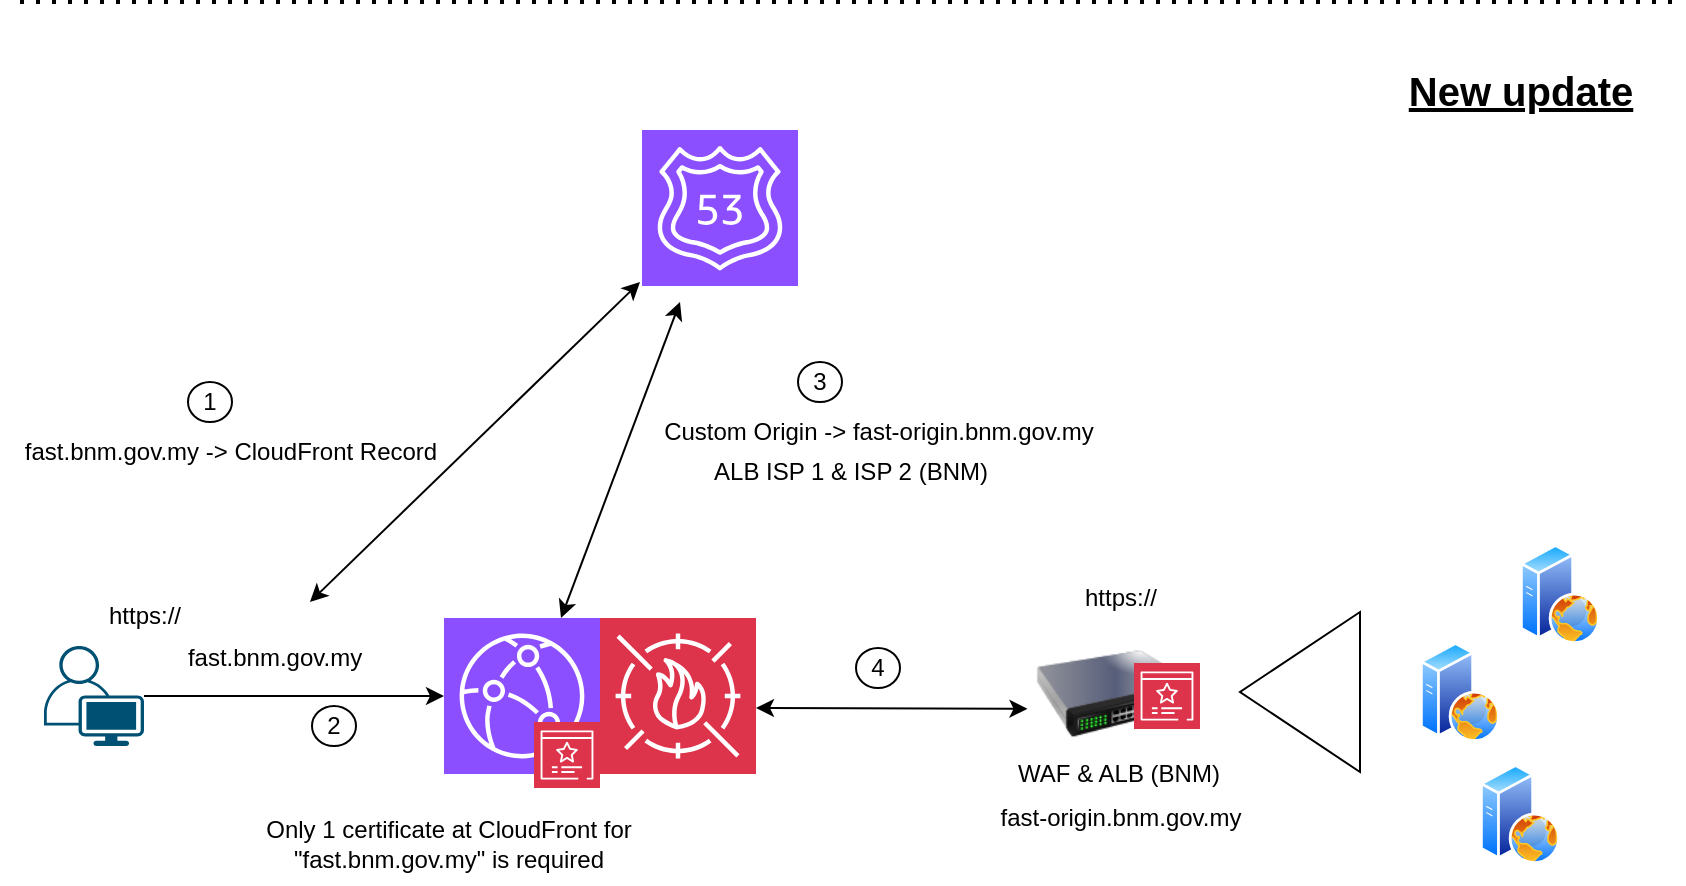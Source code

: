 <mxfile version="22.1.21" type="github">
  <diagram name="Page-1" id="U_xuJ-hQydTFbC9t58jh">
    <mxGraphModel dx="984" dy="589" grid="1" gridSize="10" guides="1" tooltips="1" connect="1" arrows="1" fold="1" page="1" pageScale="1" pageWidth="850" pageHeight="1100" math="0" shadow="0">
      <root>
        <mxCell id="0" />
        <mxCell id="1" parent="0" />
        <mxCell id="0SC08fXxSFEZPIBnkhzN-6" style="edgeStyle=orthogonalEdgeStyle;rounded=0;orthogonalLoop=1;jettySize=auto;html=1;" parent="1" source="0SC08fXxSFEZPIBnkhzN-4" edge="1">
          <mxGeometry relative="1" as="geometry">
            <mxPoint x="222" y="887" as="targetPoint" />
          </mxGeometry>
        </mxCell>
        <mxCell id="0SC08fXxSFEZPIBnkhzN-4" value="" style="points=[[0.35,0,0],[0.98,0.51,0],[1,0.71,0],[0.67,1,0],[0,0.795,0],[0,0.65,0]];verticalLabelPosition=bottom;sketch=0;html=1;verticalAlign=top;aspect=fixed;align=center;pointerEvents=1;shape=mxgraph.cisco19.user;fillColor=#005073;strokeColor=none;" parent="1" vertex="1">
          <mxGeometry x="22" y="862" width="50" height="50" as="geometry" />
        </mxCell>
        <mxCell id="0SC08fXxSFEZPIBnkhzN-7" value="" style="sketch=0;points=[[0,0,0],[0.25,0,0],[0.5,0,0],[0.75,0,0],[1,0,0],[0,1,0],[0.25,1,0],[0.5,1,0],[0.75,1,0],[1,1,0],[0,0.25,0],[0,0.5,0],[0,0.75,0],[1,0.25,0],[1,0.5,0],[1,0.75,0]];outlineConnect=0;fontColor=#232F3E;fillColor=#8C4FFF;strokeColor=#ffffff;dashed=0;verticalLabelPosition=bottom;verticalAlign=top;align=center;html=1;fontSize=12;fontStyle=0;aspect=fixed;shape=mxgraph.aws4.resourceIcon;resIcon=mxgraph.aws4.cloudfront;" parent="1" vertex="1">
          <mxGeometry x="222" y="848" width="78" height="78" as="geometry" />
        </mxCell>
        <mxCell id="0SC08fXxSFEZPIBnkhzN-12" value="" style="image;html=1;image=img/lib/clip_art/networking/Switch_128x128.png" parent="1" vertex="1">
          <mxGeometry x="518" y="851" width="82" height="70" as="geometry" />
        </mxCell>
        <mxCell id="0SC08fXxSFEZPIBnkhzN-13" value="" style="sketch=0;points=[[0,0,0],[0.25,0,0],[0.5,0,0],[0.75,0,0],[1,0,0],[0,1,0],[0.25,1,0],[0.5,1,0],[0.75,1,0],[1,1,0],[0,0.25,0],[0,0.5,0],[0,0.75,0],[1,0.25,0],[1,0.5,0],[1,0.75,0]];outlineConnect=0;fontColor=#232F3E;fillColor=#DD344C;strokeColor=#ffffff;dashed=0;verticalLabelPosition=bottom;verticalAlign=top;align=center;html=1;fontSize=12;fontStyle=0;aspect=fixed;shape=mxgraph.aws4.resourceIcon;resIcon=mxgraph.aws4.waf;" parent="1" vertex="1">
          <mxGeometry x="300" y="848" width="78" height="78" as="geometry" />
        </mxCell>
        <mxCell id="0SC08fXxSFEZPIBnkhzN-17" value="" style="endArrow=none;dashed=1;html=1;dashPattern=1 3;strokeWidth=2;rounded=0;" parent="1" edge="1">
          <mxGeometry width="50" height="50" relative="1" as="geometry">
            <mxPoint x="10" y="540" as="sourcePoint" />
            <mxPoint x="840" y="540" as="targetPoint" />
          </mxGeometry>
        </mxCell>
        <mxCell id="0SC08fXxSFEZPIBnkhzN-32" value="&lt;div style=&quot;font-size: 20px;&quot;&gt;New update&lt;/div&gt;" style="text;html=1;align=center;verticalAlign=middle;resizable=0;points=[];autosize=1;strokeColor=none;fillColor=none;fontStyle=5;fontSize=20;" parent="1" vertex="1">
          <mxGeometry x="690" y="564" width="140" height="40" as="geometry" />
        </mxCell>
        <mxCell id="0SC08fXxSFEZPIBnkhzN-35" value="WAF &amp;amp; ALB (BNM)" style="text;html=1;align=center;verticalAlign=middle;resizable=0;points=[];autosize=1;strokeColor=none;fillColor=none;" parent="1" vertex="1">
          <mxGeometry x="494" y="911" width="130" height="30" as="geometry" />
        </mxCell>
        <mxCell id="0SC08fXxSFEZPIBnkhzN-36" value="" style="image;aspect=fixed;perimeter=ellipsePerimeter;html=1;align=center;shadow=0;dashed=0;spacingTop=3;image=img/lib/active_directory/web_server.svg;" parent="1" vertex="1">
          <mxGeometry x="710" y="860" width="40" height="50" as="geometry" />
        </mxCell>
        <mxCell id="0SC08fXxSFEZPIBnkhzN-38" value="" style="image;aspect=fixed;perimeter=ellipsePerimeter;html=1;align=center;shadow=0;dashed=0;spacingTop=3;image=img/lib/active_directory/web_server.svg;" parent="1" vertex="1">
          <mxGeometry x="760" y="811" width="40" height="50" as="geometry" />
        </mxCell>
        <mxCell id="0SC08fXxSFEZPIBnkhzN-39" value="" style="image;aspect=fixed;perimeter=ellipsePerimeter;html=1;align=center;shadow=0;dashed=0;spacingTop=3;image=img/lib/active_directory/web_server.svg;fontStyle=1" parent="1" vertex="1">
          <mxGeometry x="740" y="921" width="40" height="50" as="geometry" />
        </mxCell>
        <mxCell id="0SC08fXxSFEZPIBnkhzN-43" value="1" style="ellipse;whiteSpace=wrap;html=1;" parent="1" vertex="1">
          <mxGeometry x="94" y="730" width="22" height="20" as="geometry" />
        </mxCell>
        <mxCell id="0SC08fXxSFEZPIBnkhzN-55" value="" style="triangle;whiteSpace=wrap;html=1;rotation=-180;fillColor=none;" parent="1" vertex="1">
          <mxGeometry x="620" y="845" width="60" height="80" as="geometry" />
        </mxCell>
        <mxCell id="0SC08fXxSFEZPIBnkhzN-56" value="https://" style="text;html=1;align=center;verticalAlign=middle;resizable=0;points=[];autosize=1;strokeColor=none;fillColor=none;" parent="1" vertex="1">
          <mxGeometry x="530" y="823" width="60" height="30" as="geometry" />
        </mxCell>
        <mxCell id="0SC08fXxSFEZPIBnkhzN-60" value="fast.bnm.gov.my" style="text;html=1;align=center;verticalAlign=middle;resizable=0;points=[];autosize=1;strokeColor=none;fillColor=none;" parent="1" vertex="1">
          <mxGeometry x="82" y="853" width="110" height="30" as="geometry" />
        </mxCell>
        <mxCell id="0SC08fXxSFEZPIBnkhzN-61" value="" style="sketch=0;points=[[0,0,0],[0.25,0,0],[0.5,0,0],[0.75,0,0],[1,0,0],[0,1,0],[0.25,1,0],[0.5,1,0],[0.75,1,0],[1,1,0],[0,0.25,0],[0,0.5,0],[0,0.75,0],[1,0.25,0],[1,0.5,0],[1,0.75,0]];outlineConnect=0;fontColor=#232F3E;fillColor=#DD344C;strokeColor=#ffffff;dashed=0;verticalLabelPosition=bottom;verticalAlign=top;align=center;html=1;fontSize=12;fontStyle=0;aspect=fixed;shape=mxgraph.aws4.resourceIcon;resIcon=mxgraph.aws4.certificate_manager_3;" parent="1" vertex="1">
          <mxGeometry x="267" y="900" width="33" height="33" as="geometry" />
        </mxCell>
        <mxCell id="0SC08fXxSFEZPIBnkhzN-62" value="https://" style="text;html=1;align=center;verticalAlign=middle;resizable=0;points=[];autosize=1;strokeColor=none;fillColor=none;" parent="1" vertex="1">
          <mxGeometry x="42" y="832" width="60" height="30" as="geometry" />
        </mxCell>
        <mxCell id="0SC08fXxSFEZPIBnkhzN-74" value="" style="sketch=0;points=[[0,0,0],[0.25,0,0],[0.5,0,0],[0.75,0,0],[1,0,0],[0,1,0],[0.25,1,0],[0.5,1,0],[0.75,1,0],[1,1,0],[0,0.25,0],[0,0.5,0],[0,0.75,0],[1,0.25,0],[1,0.5,0],[1,0.75,0]];outlineConnect=0;fontColor=#232F3E;fillColor=#8C4FFF;strokeColor=#ffffff;dashed=0;verticalLabelPosition=bottom;verticalAlign=top;align=center;html=1;fontSize=12;fontStyle=0;aspect=fixed;shape=mxgraph.aws4.resourceIcon;resIcon=mxgraph.aws4.route_53;" parent="1" vertex="1">
          <mxGeometry x="321" y="604" width="78" height="78" as="geometry" />
        </mxCell>
        <mxCell id="0SC08fXxSFEZPIBnkhzN-76" value="fast.bnm.gov.my -&amp;gt; CloudFront Record" style="text;html=1;align=center;verticalAlign=middle;resizable=0;points=[];autosize=1;strokeColor=none;fillColor=none;" parent="1" vertex="1">
          <mxGeometry y="750" width="230" height="30" as="geometry" />
        </mxCell>
        <mxCell id="0SC08fXxSFEZPIBnkhzN-80" value="" style="endArrow=classic;startArrow=classic;html=1;rounded=0;" parent="1" edge="1">
          <mxGeometry width="50" height="50" relative="1" as="geometry">
            <mxPoint x="155" y="840" as="sourcePoint" />
            <mxPoint x="320" y="680" as="targetPoint" />
          </mxGeometry>
        </mxCell>
        <mxCell id="0SC08fXxSFEZPIBnkhzN-81" value="" style="endArrow=classic;startArrow=classic;html=1;rounded=0;exitX=0.75;exitY=0;exitDx=0;exitDy=0;exitPerimeter=0;" parent="1" source="0SC08fXxSFEZPIBnkhzN-7" edge="1">
          <mxGeometry width="50" height="50" relative="1" as="geometry">
            <mxPoint x="185" y="853" as="sourcePoint" />
            <mxPoint x="340" y="690" as="targetPoint" />
          </mxGeometry>
        </mxCell>
        <mxCell id="0SC08fXxSFEZPIBnkhzN-83" value="" style="endArrow=classic;startArrow=classic;html=1;rounded=0;entryX=-0.052;entryY=0.606;entryDx=0;entryDy=0;entryPerimeter=0;" parent="1" target="0SC08fXxSFEZPIBnkhzN-12" edge="1">
          <mxGeometry width="50" height="50" relative="1" as="geometry">
            <mxPoint x="378" y="893" as="sourcePoint" />
            <mxPoint x="428" y="843" as="targetPoint" />
          </mxGeometry>
        </mxCell>
        <mxCell id="0SC08fXxSFEZPIBnkhzN-84" value="Custom Origin -&amp;gt; fast-origin.bnm.gov.my" style="text;html=1;align=center;verticalAlign=middle;resizable=0;points=[];autosize=1;strokeColor=none;fillColor=none;" parent="1" vertex="1">
          <mxGeometry x="319" y="740" width="240" height="30" as="geometry" />
        </mxCell>
        <mxCell id="0SC08fXxSFEZPIBnkhzN-85" value="2" style="ellipse;whiteSpace=wrap;html=1;" parent="1" vertex="1">
          <mxGeometry x="156" y="892" width="22" height="20" as="geometry" />
        </mxCell>
        <mxCell id="0SC08fXxSFEZPIBnkhzN-86" value="ALB ISP 1 &amp;amp; ISP 2 (BNM)" style="text;html=1;align=center;verticalAlign=middle;resizable=0;points=[];autosize=1;strokeColor=none;fillColor=none;" parent="1" vertex="1">
          <mxGeometry x="345" y="760" width="160" height="30" as="geometry" />
        </mxCell>
        <mxCell id="0SC08fXxSFEZPIBnkhzN-91" value="3" style="ellipse;whiteSpace=wrap;html=1;" parent="1" vertex="1">
          <mxGeometry x="399" y="720" width="22" height="20" as="geometry" />
        </mxCell>
        <mxCell id="0SC08fXxSFEZPIBnkhzN-93" value="4" style="ellipse;whiteSpace=wrap;html=1;" parent="1" vertex="1">
          <mxGeometry x="428" y="863" width="22" height="20" as="geometry" />
        </mxCell>
        <mxCell id="0SC08fXxSFEZPIBnkhzN-95" value="&lt;div&gt;Only 1 certificate at CloudFront for &lt;br&gt;&quot;fast.bnm.gov.my&quot; is required&lt;/div&gt;" style="text;html=1;align=center;verticalAlign=middle;resizable=0;points=[];autosize=1;strokeColor=none;fillColor=none;" parent="1" vertex="1">
          <mxGeometry x="119" y="941" width="210" height="40" as="geometry" />
        </mxCell>
        <mxCell id="fFnyPujPG9BeZhZMO3ou-1" value="" style="sketch=0;points=[[0,0,0],[0.25,0,0],[0.5,0,0],[0.75,0,0],[1,0,0],[0,1,0],[0.25,1,0],[0.5,1,0],[0.75,1,0],[1,1,0],[0,0.25,0],[0,0.5,0],[0,0.75,0],[1,0.25,0],[1,0.5,0],[1,0.75,0]];outlineConnect=0;fontColor=#232F3E;fillColor=#DD344C;strokeColor=#ffffff;dashed=0;verticalLabelPosition=bottom;verticalAlign=top;align=center;html=1;fontSize=12;fontStyle=0;aspect=fixed;shape=mxgraph.aws4.resourceIcon;resIcon=mxgraph.aws4.certificate_manager_3;" parent="1" vertex="1">
          <mxGeometry x="567" y="870.5" width="33" height="33" as="geometry" />
        </mxCell>
        <mxCell id="fFnyPujPG9BeZhZMO3ou-2" value="fast-origin.bnm.gov.my" style="text;html=1;align=center;verticalAlign=middle;resizable=0;points=[];autosize=1;strokeColor=none;fillColor=none;" parent="1" vertex="1">
          <mxGeometry x="490" y="933" width="140" height="30" as="geometry" />
        </mxCell>
      </root>
    </mxGraphModel>
  </diagram>
</mxfile>
